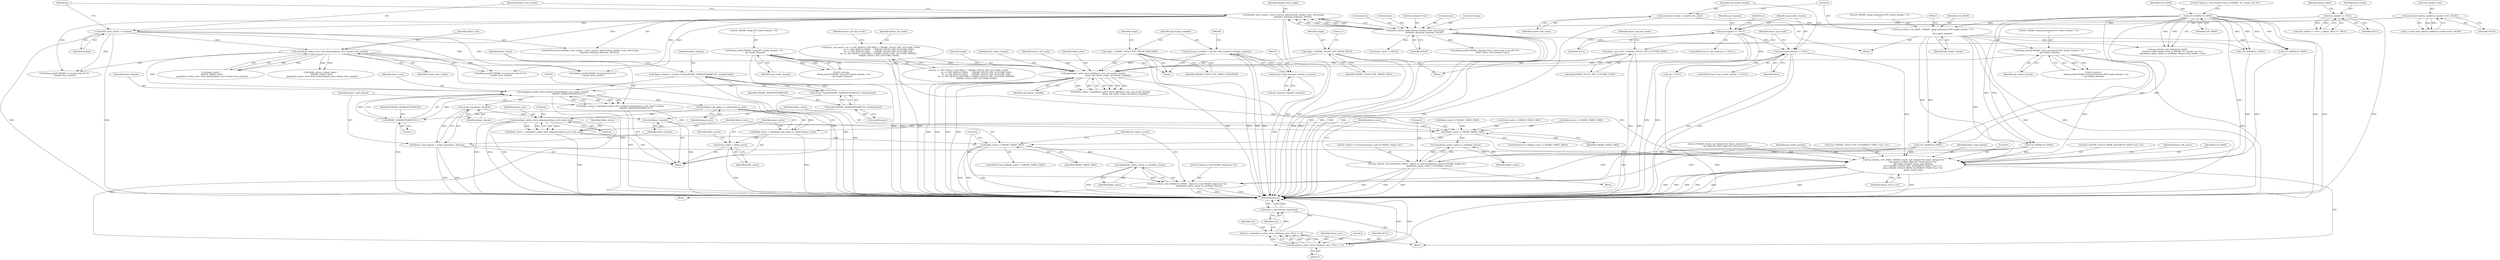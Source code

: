 digraph "0_exim_5b7a7c051c9ab9ee7c924a611f90ef2be03e0ad0@API" {
"1000550" [label="(Call,opendmarc_policy_fetch_utilized_domain(dmarc_pctx, dmarc_domain,\n        \t                                          DMARC_MAXHOSTNAMELEN-1))"];
"1000214" [label="(Call,opendmarc_policy_store_from_domain(dmarc_pctx, header_from_sender))"];
"1000184" [label="(Call,header_from_sender = parse_extract_address(from_header->text, &errormsg,\n                              &dummy, &dummy, &domain, FALSE))"];
"1000186" [label="(Call,parse_extract_address(from_header->text, &errormsg,\n                              &dummy, &dummy, &domain, FALSE))"];
"1000170" [label="(Call,parse_find_address_end(from_header->text, FALSE))"];
"1000199" [label="(Call,header_from_sender += domain)"];
"1000362" [label="(Call,opendmarc_policy_store_spf(dmarc_pctx, spf_sender_domain,\n                                                dmarc_spf_result, origin, spf_human_readable))"];
"1000349" [label="(Call,debug_printf(\"DMARC using SPF sender domain = %s\n\", spf_sender_domain))"];
"1000256" [label="(Call,debug_printf(\"DMARC using synthesized SPF sender domain = %s\n\", spf_sender_domain))"];
"1000249" [label="(Call,log_write(0, LOG_MAIN, \"DMARC using synthesized SPF sender domain = %s\n\",\n                               spf_sender_domain))"];
"1000224" [label="(Call,LOG_MAIN|LOG_PANIC)"];
"1000246" [label="(Call,spf_sender_domain = sender_helo_name)"];
"1000242" [label="(Call,spf_sender_domain == NULL)"];
"1000237" [label="(Call,spf_response == NULL)"];
"1000149" [label="(Call,from_header == NULL)"];
"1000259" [label="(Call,dmarc_spf_result = DMARC_POLICY_SPF_OUTCOME_NONE)"];
"1000276" [label="(Call,dmarc_spf_result = (sr == SPF_RESULT_NEUTRAL)  ? DMARC_POLICY_SPF_OUTCOME_NONE :\n                         (sr == SPF_RESULT_PASS)     ? DMARC_POLICY_SPF_OUTCOME_PASS :\n                         (sr == SPF_RESULT_FAIL)     ? DMARC_POLICY_SPF_OUTCOME_FAIL :\n                         (sr == SPF_RESULT_SOFTFAIL) ? DMARC_POLICY_SPF_OUTCOME_TMPFAIL :\n                         DMARC_POLICY_SPF_OUTCOME_NONE)"];
"1000337" [label="(Call,origin = DMARC_POLICY_SPF_ORIGIN_MAILFROM)"];
"1000265" [label="(Call,origin = DMARC_POLICY_SPF_ORIGIN_HELO)"];
"1000340" [label="(Call,spf_human_readable = (uschar *)spf_response->header_comment)"];
"1000342" [label="(Call,(uschar *)spf_response->header_comment)"];
"1000540" [label="(Call,*dmarc_domain = (uschar *)calloc(DMARC_MAXHOSTNAMELEN, sizeof(uschar)))"];
"1000542" [label="(Call,(uschar *)calloc(DMARC_MAXHOSTNAMELEN, sizeof(uschar)))"];
"1000544" [label="(Call,calloc(DMARC_MAXHOSTNAMELEN, sizeof(uschar)))"];
"1000553" [label="(Call,DMARC_MAXHOSTNAMELEN-1)"];
"1000548" [label="(Call,libdm_status = opendmarc_policy_fetch_utilized_domain(dmarc_pctx, dmarc_domain,\n        \t                                          DMARC_MAXHOSTNAMELEN-1))"];
"1000563" [label="(Call,libdm_status != DMARC_PARSE_OKAY)"];
"1000573" [label="(Call,opendmarc_policy_status_to_str(libdm_status))"];
"1000567" [label="(Call,log_write(0, LOG_MAIN|LOG_PANIC, \"failure to read domainname used for DMARC lookup: %s\",\n                                       opendmarc_policy_status_to_str(libdm_status)))"];
"1000650" [label="(Call,libdm_status != DMARC_PARSE_OKAY)"];
"1000660" [label="(Call,opendmarc_policy_status_to_str(libdm_status))"];
"1000654" [label="(Call,log_write(0, LOG_MAIN|LOG_PANIC, \"failure to read DMARC alignment: %s\",\n                                       opendmarc_policy_status_to_str(libdm_status)))"];
"1000558" [label="(Call,string_copy(dmarc_domain))"];
"1000556" [label="(Call,dmarc_used_domain = string_copy(dmarc_domain))"];
"1000667" [label="(Call,log_write(0, LOG_MAIN, \"DMARC results: spf_domain=%s dmarc_domain=%s \"\n                             \"spf_align=%s dkim_align=%s enforcement='%s'\",\n                             spf_sender_domain, dmarc_used_domain,\n                             (sa==DMARC_POLICY_SPF_ALIGNMENT_PASS) ?\"yes\":\"no\",\n                             (da==DMARC_POLICY_DKIM_ALIGNMENT_PASS)?\"yes\":\"no\",\n                             dmarc_status_text))"];
"1000560" [label="(Call,free(dmarc_domain))"];
"1000577" [label="(Call,opendmarc_get_policy_to_enforce(dmarc_pctx))"];
"1000575" [label="(Call,libdm_status = opendmarc_get_policy_to_enforce(dmarc_pctx))"];
"1000579" [label="(Call,dmarc_policy = libdm_status)"];
"1000643" [label="(Call,opendmarc_policy_fetch_alignment(dmarc_pctx, &da, &sa))"];
"1000641" [label="(Call,libdm_status = opendmarc_policy_fetch_alignment(dmarc_pctx, &da, &sa))"];
"1000691" [label="(Call,opendmarc_policy_fetch_ruf(dmarc_pctx, NULL, 0, 1))"];
"1000689" [label="(Call,ruf = opendmarc_policy_fetch_ruf(dmarc_pctx, NULL, 0, 1))"];
"1000696" [label="(Call,dmarc_send_forensic_report(ruf))"];
"1000670" [label="(Literal,\"DMARC results: spf_domain=%s dmarc_domain=%s \"\n                             \"spf_align=%s dkim_align=%s enforcement='%s'\")"];
"1000651" [label="(Identifier,libdm_status)"];
"1000695" [label="(Literal,1)"];
"1000365" [label="(Identifier,dmarc_spf_result)"];
"1000690" [label="(Identifier,ruf)"];
"1000222" [label="(Call,log_write(0, LOG_MAIN|LOG_PANIC,\n                \"failure to store header From: in DMARC: %s, header was '%s'\",\n                opendmarc_policy_status_to_str(libdm_status), from_header->text))"];
"1000546" [label="(Call,sizeof(uschar))"];
"1000642" [label="(Identifier,libdm_status)"];
"1000216" [label="(Identifier,header_from_sender)"];
"1000200" [label="(Identifier,header_from_sender)"];
"1000341" [label="(Identifier,spf_human_readable)"];
"1000557" [label="(Identifier,dmarc_used_domain)"];
"1000174" [label="(Identifier,FALSE)"];
"1000242" [label="(Call,spf_sender_domain == NULL)"];
"1000512" [label="(Call,debug_printf(\"DMARC record found for %s\n\", header_from_sender))"];
"1000187" [label="(Call,from_header->text)"];
"1000149" [label="(Call,from_header == NULL)"];
"1000541" [label="(Identifier,dmarc_domain)"];
"1000258" [label="(Identifier,spf_sender_domain)"];
"1000643" [label="(Call,opendmarc_policy_fetch_alignment(dmarc_pctx, &da, &sa))"];
"1000226" [label="(Identifier,LOG_PANIC)"];
"1000225" [label="(Identifier,LOG_MAIN)"];
"1000659" [label="(Literal,\"failure to read DMARC alignment: %s\")"];
"1000214" [label="(Call,opendmarc_policy_store_from_domain(dmarc_pctx, header_from_sender))"];
"1000356" [label="(Call,dmarc_abort == FALSE)"];
"1000238" [label="(Identifier,spf_response)"];
"1000647" [label="(Call,&sa)"];
"1000579" [label="(Call,dmarc_policy = libdm_status)"];
"1000267" [label="(Identifier,DMARC_POLICY_SPF_ORIGIN_HELO)"];
"1000575" [label="(Call,libdm_status = opendmarc_get_policy_to_enforce(dmarc_pctx))"];
"1000692" [label="(Identifier,dmarc_pctx)"];
"1000650" [label="(Call,libdm_status != DMARC_PARSE_OKAY)"];
"1000367" [label="(Identifier,spf_human_readable)"];
"1000186" [label="(Call,parse_extract_address(from_header->text, &errormsg,\n                              &dummy, &dummy, &domain, FALSE))"];
"1000266" [label="(Identifier,origin)"];
"1000119" [label="(Block,)"];
"1000581" [label="(Identifier,libdm_status)"];
"1000694" [label="(Literal,0)"];
"1000215" [label="(Identifier,dmarc_pctx)"];
"1000671" [label="(Identifier,spf_sender_domain)"];
"1000300" [label="(Identifier,dmarc_spf_ares_result)"];
"1000363" [label="(Identifier,dmarc_pctx)"];
"1000654" [label="(Call,log_write(0, LOG_MAIN|LOG_PANIC, \"failure to read DMARC alignment: %s\",\n                                       opendmarc_policy_status_to_str(libdm_status)))"];
"1000577" [label="(Call,opendmarc_get_policy_to_enforce(dmarc_pctx))"];
"1000661" [label="(Identifier,libdm_status)"];
"1000565" [label="(Identifier,DMARC_PARSE_OKAY)"];
"1000194" [label="(Call,&dummy)"];
"1000349" [label="(Call,debug_printf(\"DMARC using SPF sender domain = %s\n\", spf_sender_domain))"];
"1000673" [label="(Call,(sa==DMARC_POLICY_SPF_ALIGNMENT_PASS) ?\"yes\":\"no\")"];
"1000644" [label="(Identifier,dmarc_pctx)"];
"1000519" [label="(Call,debug_printf(\"DMARC record parse error for %s\n\", header_from_sender))"];
"1000563" [label="(Call,libdm_status != DMARC_PARSE_OKAY)"];
"1000697" [label="(Identifier,ruf)"];
"1000270" [label="(Block,)"];
"1000236" [label="(ControlStructure,if ( spf_response == NULL ))"];
"1000564" [label="(Identifier,libdm_status)"];
"1000253" [label="(Identifier,spf_sender_domain)"];
"1000664" [label="(Identifier,has_dmarc_record)"];
"1000251" [label="(Identifier,LOG_MAIN)"];
"1000272" [label="(Identifier,sr)"];
"1000698" [label="(MethodReturn,int)"];
"1000360" [label="(Call,libdm_status = opendmarc_policy_store_spf(dmarc_pctx, spf_sender_domain,\n                                                dmarc_spf_result, origin, spf_human_readable))"];
"1000689" [label="(Call,ruf = opendmarc_policy_fetch_ruf(dmarc_pctx, NULL, 0, 1))"];
"1000268" [label="(Literal,\"\")"];
"1000554" [label="(Identifier,DMARC_MAXHOSTNAMELEN)"];
"1000653" [label="(Block,)"];
"1000190" [label="(Call,&errormsg)"];
"1000148" [label="(Call,from_header == NULL || dmarc_abort == TRUE)"];
"1000256" [label="(Call,debug_printf(\"DMARC using synthesized SPF sender domain = %s\n\", spf_sender_domain))"];
"1000672" [label="(Identifier,dmarc_used_domain)"];
"1000544" [label="(Call,calloc(DMARC_MAXHOSTNAMELEN, sizeof(uschar)))"];
"1000201" [label="(Identifier,domain)"];
"1000385" [label="(Call,sig != NULL)"];
"1000552" [label="(Identifier,dmarc_domain)"];
"1000184" [label="(Call,header_from_sender = parse_extract_address(from_header->text, &errormsg,\n                              &dummy, &dummy, &domain, FALSE))"];
"1000257" [label="(Literal,\"DMARC using synthesized SPF sender domain = %s\n\")"];
"1000693" [label="(Identifier,NULL)"];
"1000250" [label="(Literal,0)"];
"1000429" [label="(Call,libdm_status != DMARC_PARSE_OKAY)"];
"1000641" [label="(Call,libdm_status = opendmarc_policy_fetch_alignment(dmarc_pctx, &da, &sa))"];
"1000249" [label="(Call,log_write(0, LOG_MAIN, \"DMARC using synthesized SPF sender domain = %s\n\",\n                               spf_sender_domain))"];
"1000691" [label="(Call,opendmarc_policy_fetch_ruf(dmarc_pctx, NULL, 0, 1))"];
"1000239" [label="(Identifier,NULL)"];
"1000218" [label="(Call,libdm_status != DMARC_PARSE_OKAY)"];
"1000652" [label="(Identifier,DMARC_PARSE_OKAY)"];
"1000192" [label="(Call,&dummy)"];
"1000276" [label="(Call,dmarc_spf_result = (sr == SPF_RESULT_NEUTRAL)  ? DMARC_POLICY_SPF_OUTCOME_NONE :\n                         (sr == SPF_RESULT_PASS)     ? DMARC_POLICY_SPF_OUTCOME_PASS :\n                         (sr == SPF_RESULT_FAIL)     ? DMARC_POLICY_SPF_OUTCOME_FAIL :\n                         (sr == SPF_RESULT_SOFTFAIL) ? DMARC_POLICY_SPF_OUTCOME_TMPFAIL :\n                         DMARC_POLICY_SPF_OUTCOME_NONE)"];
"1000572" [label="(Literal,\"failure to read domainname used for DMARC lookup: %s\")"];
"1000151" [label="(Identifier,NULL)"];
"1000685" [label="(Identifier,dmarc_status_text)"];
"1000667" [label="(Call,log_write(0, LOG_MAIN, \"DMARC results: spf_domain=%s dmarc_domain=%s \"\n                             \"spf_align=%s dkim_align=%s enforcement='%s'\",\n                             spf_sender_domain, dmarc_used_domain,\n                             (sa==DMARC_POLICY_SPF_ALIGNMENT_PASS) ?\"yes\":\"no\",\n                             (da==DMARC_POLICY_DKIM_ALIGNMENT_PASS)?\"yes\":\"no\",\n                             dmarc_status_text))"];
"1000260" [label="(Identifier,dmarc_spf_result)"];
"1000244" [label="(Identifier,NULL)"];
"1000277" [label="(Identifier,dmarc_spf_result)"];
"1000241" [label="(ControlStructure,if (spf_sender_domain == NULL))"];
"1000366" [label="(Identifier,origin)"];
"1000153" [label="(Identifier,dmarc_abort)"];
"1000569" [label="(Call,LOG_MAIN|LOG_PANIC)"];
"1000337" [label="(Call,origin = DMARC_POLICY_SPF_ORIGIN_MAILFROM)"];
"1000549" [label="(Identifier,libdm_status)"];
"1000567" [label="(Call,log_write(0, LOG_MAIN|LOG_PANIC, \"failure to read domainname used for DMARC lookup: %s\",\n                                       opendmarc_policy_status_to_str(libdm_status)))"];
"1000362" [label="(Call,opendmarc_policy_store_spf(dmarc_pctx, spf_sender_domain,\n                                                dmarc_spf_result, origin, spf_human_readable))"];
"1000246" [label="(Call,spf_sender_domain = sender_helo_name)"];
"1000560" [label="(Call,free(dmarc_domain))"];
"1000265" [label="(Call,origin = DMARC_POLICY_SPF_ORIGIN_HELO)"];
"1000550" [label="(Call,opendmarc_policy_fetch_utilized_domain(dmarc_pctx, dmarc_domain,\n        \t                                          DMARC_MAXHOSTNAMELEN-1))"];
"1000347" [label="(Call,(D_receive)\n        debug_printf(\"DMARC using SPF sender domain = %s\n\", spf_sender_domain))"];
"1000369" [label="(Call,libdm_status != DMARC_PARSE_OKAY)"];
"1000645" [label="(Call,&da)"];
"1000540" [label="(Call,*dmarc_domain = (uschar *)calloc(DMARC_MAXHOSTNAMELEN, sizeof(uschar)))"];
"1000338" [label="(Identifier,origin)"];
"1000666" [label="(Block,)"];
"1000655" [label="(Literal,0)"];
"1000150" [label="(Identifier,from_header)"];
"1000350" [label="(Literal,\"DMARC using SPF sender domain = %s\n\")"];
"1000245" [label="(Block,)"];
"1000502" [label="(Call,debug_printf(\"DMARC no record found for %s\n\", header_from_sender))"];
"1000224" [label="(Call,LOG_MAIN|LOG_PANIC)"];
"1000576" [label="(Identifier,libdm_status)"];
"1000574" [label="(Identifier,libdm_status)"];
"1000374" [label="(Call,LOG_MAIN|LOG_PANIC)"];
"1000351" [label="(Identifier,spf_sender_domain)"];
"1000204" [label="(Identifier,p)"];
"1000561" [label="(Identifier,dmarc_domain)"];
"1000183" [label="(ControlStructure,if ((header_from_sender = parse_extract_address(from_header->text, &errormsg,\n                              &dummy, &dummy, &domain, FALSE))))"];
"1000198" [label="(Identifier,FALSE)"];
"1000247" [label="(Identifier,spf_sender_domain)"];
"1000553" [label="(Call,DMARC_MAXHOSTNAMELEN-1)"];
"1000340" [label="(Call,spf_human_readable = (uschar *)spf_response->header_comment)"];
"1000578" [label="(Identifier,dmarc_pctx)"];
"1000580" [label="(Identifier,dmarc_policy)"];
"1000185" [label="(Identifier,header_from_sender)"];
"1000668" [label="(Literal,0)"];
"1000248" [label="(Identifier,sender_helo_name)"];
"1000263" [label="(Identifier,dmarc_spf_ares_result)"];
"1000344" [label="(Call,spf_response->header_comment)"];
"1000240" [label="(Block,)"];
"1000170" [label="(Call,parse_find_address_end(from_header->text, FALSE))"];
"1000168" [label="(Call,p = parse_find_address_end(from_header->text, FALSE))"];
"1000551" [label="(Identifier,dmarc_pctx)"];
"1000555" [label="(Literal,1)"];
"1000679" [label="(Call,(da==DMARC_POLICY_DKIM_ALIGNMENT_PASS)?\"yes\":\"no\")"];
"1000548" [label="(Call,libdm_status = opendmarc_policy_fetch_utilized_domain(dmarc_pctx, dmarc_domain,\n        \t                                          DMARC_MAXHOSTNAMELEN-1))"];
"1000254" [label="(Call,(D_receive)\n          debug_printf(\"DMARC using synthesized SPF sender domain = %s\n\", spf_sender_domain))"];
"1000545" [label="(Identifier,DMARC_MAXHOSTNAMELEN)"];
"1000339" [label="(Identifier,DMARC_POLICY_SPF_ORIGIN_MAILFROM)"];
"1000196" [label="(Call,&domain)"];
"1000656" [label="(Call,LOG_MAIN|LOG_PANIC)"];
"1000342" [label="(Call,(uschar *)spf_response->header_comment)"];
"1000687" [label="(Identifier,history_file_status)"];
"1000199" [label="(Call,header_from_sender += domain)"];
"1000542" [label="(Call,(uschar *)calloc(DMARC_MAXHOSTNAMELEN, sizeof(uschar)))"];
"1000649" [label="(ControlStructure,if (libdm_status != DMARC_PARSE_OKAY))"];
"1000364" [label="(Identifier,spf_sender_domain)"];
"1000556" [label="(Call,dmarc_used_domain = string_copy(dmarc_domain))"];
"1000278" [label="(Call,(sr == SPF_RESULT_NEUTRAL)  ? DMARC_POLICY_SPF_OUTCOME_NONE :\n                         (sr == SPF_RESULT_PASS)     ? DMARC_POLICY_SPF_OUTCOME_PASS :\n                         (sr == SPF_RESULT_FAIL)     ? DMARC_POLICY_SPF_OUTCOME_FAIL :\n                         (sr == SPF_RESULT_SOFTFAIL) ? DMARC_POLICY_SPF_OUTCOME_TMPFAIL :\n                         DMARC_POLICY_SPF_OUTCOME_NONE)"];
"1000261" [label="(Identifier,DMARC_POLICY_SPF_OUTCOME_NONE)"];
"1000558" [label="(Call,string_copy(dmarc_domain))"];
"1000583" [label="(Identifier,libdm_status)"];
"1000252" [label="(Literal,\"DMARC using synthesized SPF sender domain = %s\n\")"];
"1000434" [label="(Call,LOG_MAIN|LOG_PANIC)"];
"1000237" [label="(Call,spf_response == NULL)"];
"1000227" [label="(Literal,\"failure to store header From: in DMARC: %s, header was '%s'\")"];
"1000211" [label="(Call,dmarc_abort ?\n    DMARC_PARSE_OKAY :\n    opendmarc_policy_store_from_domain(dmarc_pctx, header_from_sender))"];
"1000171" [label="(Call,from_header->text)"];
"1000259" [label="(Call,dmarc_spf_result = DMARC_POLICY_SPF_OUTCOME_NONE)"];
"1000562" [label="(ControlStructure,if (libdm_status != DMARC_PARSE_OKAY))"];
"1000529" [label="(Call,debug_printf(\"DMARC skipping (%d), unsure what to do with %s\",\n                        libdm_status, from_header->text))"];
"1000568" [label="(Literal,0)"];
"1000573" [label="(Call,opendmarc_policy_status_to_str(libdm_status))"];
"1000209" [label="(Call,libdm_status = dmarc_abort ?\n    DMARC_PARSE_OKAY :\n    opendmarc_policy_store_from_domain(dmarc_pctx, header_from_sender))"];
"1000669" [label="(Identifier,LOG_MAIN)"];
"1000566" [label="(Block,)"];
"1000696" [label="(Call,dmarc_send_forensic_report(ruf))"];
"1000559" [label="(Identifier,dmarc_domain)"];
"1000243" [label="(Identifier,spf_sender_domain)"];
"1000660" [label="(Call,opendmarc_policy_status_to_str(libdm_status))"];
"1000550" -> "1000548"  [label="AST: "];
"1000550" -> "1000553"  [label="CFG: "];
"1000551" -> "1000550"  [label="AST: "];
"1000552" -> "1000550"  [label="AST: "];
"1000553" -> "1000550"  [label="AST: "];
"1000548" -> "1000550"  [label="CFG: "];
"1000550" -> "1000698"  [label="DDG: "];
"1000550" -> "1000548"  [label="DDG: "];
"1000550" -> "1000548"  [label="DDG: "];
"1000550" -> "1000548"  [label="DDG: "];
"1000214" -> "1000550"  [label="DDG: "];
"1000362" -> "1000550"  [label="DDG: "];
"1000540" -> "1000550"  [label="DDG: "];
"1000553" -> "1000550"  [label="DDG: "];
"1000553" -> "1000550"  [label="DDG: "];
"1000550" -> "1000558"  [label="DDG: "];
"1000550" -> "1000577"  [label="DDG: "];
"1000214" -> "1000211"  [label="AST: "];
"1000214" -> "1000216"  [label="CFG: "];
"1000215" -> "1000214"  [label="AST: "];
"1000216" -> "1000214"  [label="AST: "];
"1000211" -> "1000214"  [label="CFG: "];
"1000214" -> "1000698"  [label="DDG: "];
"1000214" -> "1000209"  [label="DDG: "];
"1000214" -> "1000209"  [label="DDG: "];
"1000214" -> "1000211"  [label="DDG: "];
"1000214" -> "1000211"  [label="DDG: "];
"1000184" -> "1000214"  [label="DDG: "];
"1000199" -> "1000214"  [label="DDG: "];
"1000214" -> "1000362"  [label="DDG: "];
"1000214" -> "1000502"  [label="DDG: "];
"1000214" -> "1000512"  [label="DDG: "];
"1000214" -> "1000519"  [label="DDG: "];
"1000184" -> "1000183"  [label="AST: "];
"1000184" -> "1000186"  [label="CFG: "];
"1000185" -> "1000184"  [label="AST: "];
"1000186" -> "1000184"  [label="AST: "];
"1000200" -> "1000184"  [label="CFG: "];
"1000204" -> "1000184"  [label="CFG: "];
"1000184" -> "1000698"  [label="DDG: "];
"1000184" -> "1000698"  [label="DDG: "];
"1000186" -> "1000184"  [label="DDG: "];
"1000186" -> "1000184"  [label="DDG: "];
"1000186" -> "1000184"  [label="DDG: "];
"1000186" -> "1000184"  [label="DDG: "];
"1000186" -> "1000184"  [label="DDG: "];
"1000184" -> "1000199"  [label="DDG: "];
"1000184" -> "1000502"  [label="DDG: "];
"1000184" -> "1000512"  [label="DDG: "];
"1000184" -> "1000519"  [label="DDG: "];
"1000186" -> "1000198"  [label="CFG: "];
"1000187" -> "1000186"  [label="AST: "];
"1000190" -> "1000186"  [label="AST: "];
"1000192" -> "1000186"  [label="AST: "];
"1000194" -> "1000186"  [label="AST: "];
"1000196" -> "1000186"  [label="AST: "];
"1000198" -> "1000186"  [label="AST: "];
"1000186" -> "1000698"  [label="DDG: "];
"1000186" -> "1000698"  [label="DDG: "];
"1000186" -> "1000698"  [label="DDG: "];
"1000186" -> "1000698"  [label="DDG: "];
"1000170" -> "1000186"  [label="DDG: "];
"1000170" -> "1000186"  [label="DDG: "];
"1000186" -> "1000222"  [label="DDG: "];
"1000186" -> "1000356"  [label="DDG: "];
"1000186" -> "1000529"  [label="DDG: "];
"1000170" -> "1000168"  [label="AST: "];
"1000170" -> "1000174"  [label="CFG: "];
"1000171" -> "1000170"  [label="AST: "];
"1000174" -> "1000170"  [label="AST: "];
"1000168" -> "1000170"  [label="CFG: "];
"1000170" -> "1000168"  [label="DDG: "];
"1000170" -> "1000168"  [label="DDG: "];
"1000199" -> "1000183"  [label="AST: "];
"1000199" -> "1000201"  [label="CFG: "];
"1000200" -> "1000199"  [label="AST: "];
"1000201" -> "1000199"  [label="AST: "];
"1000204" -> "1000199"  [label="CFG: "];
"1000199" -> "1000698"  [label="DDG: "];
"1000199" -> "1000698"  [label="DDG: "];
"1000199" -> "1000502"  [label="DDG: "];
"1000199" -> "1000512"  [label="DDG: "];
"1000199" -> "1000519"  [label="DDG: "];
"1000362" -> "1000360"  [label="AST: "];
"1000362" -> "1000367"  [label="CFG: "];
"1000363" -> "1000362"  [label="AST: "];
"1000364" -> "1000362"  [label="AST: "];
"1000365" -> "1000362"  [label="AST: "];
"1000366" -> "1000362"  [label="AST: "];
"1000367" -> "1000362"  [label="AST: "];
"1000360" -> "1000362"  [label="CFG: "];
"1000362" -> "1000698"  [label="DDG: "];
"1000362" -> "1000698"  [label="DDG: "];
"1000362" -> "1000698"  [label="DDG: "];
"1000362" -> "1000698"  [label="DDG: "];
"1000362" -> "1000360"  [label="DDG: "];
"1000362" -> "1000360"  [label="DDG: "];
"1000362" -> "1000360"  [label="DDG: "];
"1000362" -> "1000360"  [label="DDG: "];
"1000362" -> "1000360"  [label="DDG: "];
"1000349" -> "1000362"  [label="DDG: "];
"1000256" -> "1000362"  [label="DDG: "];
"1000242" -> "1000362"  [label="DDG: "];
"1000259" -> "1000362"  [label="DDG: "];
"1000276" -> "1000362"  [label="DDG: "];
"1000337" -> "1000362"  [label="DDG: "];
"1000265" -> "1000362"  [label="DDG: "];
"1000340" -> "1000362"  [label="DDG: "];
"1000362" -> "1000667"  [label="DDG: "];
"1000349" -> "1000347"  [label="AST: "];
"1000349" -> "1000351"  [label="CFG: "];
"1000350" -> "1000349"  [label="AST: "];
"1000351" -> "1000349"  [label="AST: "];
"1000347" -> "1000349"  [label="CFG: "];
"1000349" -> "1000698"  [label="DDG: "];
"1000349" -> "1000347"  [label="DDG: "];
"1000349" -> "1000347"  [label="DDG: "];
"1000349" -> "1000667"  [label="DDG: "];
"1000256" -> "1000254"  [label="AST: "];
"1000256" -> "1000258"  [label="CFG: "];
"1000257" -> "1000256"  [label="AST: "];
"1000258" -> "1000256"  [label="AST: "];
"1000254" -> "1000256"  [label="CFG: "];
"1000256" -> "1000698"  [label="DDG: "];
"1000256" -> "1000254"  [label="DDG: "];
"1000256" -> "1000254"  [label="DDG: "];
"1000249" -> "1000256"  [label="DDG: "];
"1000256" -> "1000667"  [label="DDG: "];
"1000249" -> "1000245"  [label="AST: "];
"1000249" -> "1000253"  [label="CFG: "];
"1000250" -> "1000249"  [label="AST: "];
"1000251" -> "1000249"  [label="AST: "];
"1000252" -> "1000249"  [label="AST: "];
"1000253" -> "1000249"  [label="AST: "];
"1000255" -> "1000249"  [label="CFG: "];
"1000249" -> "1000698"  [label="DDG: "];
"1000249" -> "1000698"  [label="DDG: "];
"1000224" -> "1000249"  [label="DDG: "];
"1000246" -> "1000249"  [label="DDG: "];
"1000249" -> "1000374"  [label="DDG: "];
"1000249" -> "1000434"  [label="DDG: "];
"1000249" -> "1000569"  [label="DDG: "];
"1000249" -> "1000656"  [label="DDG: "];
"1000249" -> "1000667"  [label="DDG: "];
"1000224" -> "1000222"  [label="AST: "];
"1000224" -> "1000226"  [label="CFG: "];
"1000225" -> "1000224"  [label="AST: "];
"1000226" -> "1000224"  [label="AST: "];
"1000227" -> "1000224"  [label="CFG: "];
"1000224" -> "1000698"  [label="DDG: "];
"1000224" -> "1000698"  [label="DDG: "];
"1000224" -> "1000222"  [label="DDG: "];
"1000224" -> "1000222"  [label="DDG: "];
"1000224" -> "1000374"  [label="DDG: "];
"1000224" -> "1000374"  [label="DDG: "];
"1000224" -> "1000434"  [label="DDG: "];
"1000224" -> "1000434"  [label="DDG: "];
"1000224" -> "1000569"  [label="DDG: "];
"1000224" -> "1000569"  [label="DDG: "];
"1000224" -> "1000656"  [label="DDG: "];
"1000224" -> "1000656"  [label="DDG: "];
"1000224" -> "1000667"  [label="DDG: "];
"1000246" -> "1000245"  [label="AST: "];
"1000246" -> "1000248"  [label="CFG: "];
"1000247" -> "1000246"  [label="AST: "];
"1000248" -> "1000246"  [label="AST: "];
"1000250" -> "1000246"  [label="CFG: "];
"1000246" -> "1000698"  [label="DDG: "];
"1000242" -> "1000241"  [label="AST: "];
"1000242" -> "1000244"  [label="CFG: "];
"1000243" -> "1000242"  [label="AST: "];
"1000244" -> "1000242"  [label="AST: "];
"1000247" -> "1000242"  [label="CFG: "];
"1000260" -> "1000242"  [label="CFG: "];
"1000242" -> "1000698"  [label="DDG: "];
"1000242" -> "1000698"  [label="DDG: "];
"1000237" -> "1000242"  [label="DDG: "];
"1000242" -> "1000385"  [label="DDG: "];
"1000242" -> "1000667"  [label="DDG: "];
"1000237" -> "1000236"  [label="AST: "];
"1000237" -> "1000239"  [label="CFG: "];
"1000238" -> "1000237"  [label="AST: "];
"1000239" -> "1000237"  [label="AST: "];
"1000243" -> "1000237"  [label="CFG: "];
"1000272" -> "1000237"  [label="CFG: "];
"1000237" -> "1000698"  [label="DDG: "];
"1000237" -> "1000698"  [label="DDG: "];
"1000149" -> "1000237"  [label="DDG: "];
"1000237" -> "1000385"  [label="DDG: "];
"1000149" -> "1000148"  [label="AST: "];
"1000149" -> "1000151"  [label="CFG: "];
"1000150" -> "1000149"  [label="AST: "];
"1000151" -> "1000149"  [label="AST: "];
"1000153" -> "1000149"  [label="CFG: "];
"1000148" -> "1000149"  [label="CFG: "];
"1000149" -> "1000698"  [label="DDG: "];
"1000149" -> "1000148"  [label="DDG: "];
"1000149" -> "1000148"  [label="DDG: "];
"1000259" -> "1000240"  [label="AST: "];
"1000259" -> "1000261"  [label="CFG: "];
"1000260" -> "1000259"  [label="AST: "];
"1000261" -> "1000259"  [label="AST: "];
"1000263" -> "1000259"  [label="CFG: "];
"1000259" -> "1000698"  [label="DDG: "];
"1000259" -> "1000698"  [label="DDG: "];
"1000276" -> "1000270"  [label="AST: "];
"1000276" -> "1000278"  [label="CFG: "];
"1000277" -> "1000276"  [label="AST: "];
"1000278" -> "1000276"  [label="AST: "];
"1000300" -> "1000276"  [label="CFG: "];
"1000276" -> "1000698"  [label="DDG: "];
"1000276" -> "1000698"  [label="DDG: "];
"1000337" -> "1000270"  [label="AST: "];
"1000337" -> "1000339"  [label="CFG: "];
"1000338" -> "1000337"  [label="AST: "];
"1000339" -> "1000337"  [label="AST: "];
"1000341" -> "1000337"  [label="CFG: "];
"1000337" -> "1000698"  [label="DDG: "];
"1000337" -> "1000698"  [label="DDG: "];
"1000265" -> "1000240"  [label="AST: "];
"1000265" -> "1000267"  [label="CFG: "];
"1000266" -> "1000265"  [label="AST: "];
"1000267" -> "1000265"  [label="AST: "];
"1000268" -> "1000265"  [label="CFG: "];
"1000265" -> "1000698"  [label="DDG: "];
"1000265" -> "1000698"  [label="DDG: "];
"1000340" -> "1000270"  [label="AST: "];
"1000340" -> "1000342"  [label="CFG: "];
"1000341" -> "1000340"  [label="AST: "];
"1000342" -> "1000340"  [label="AST: "];
"1000348" -> "1000340"  [label="CFG: "];
"1000340" -> "1000698"  [label="DDG: "];
"1000340" -> "1000698"  [label="DDG: "];
"1000342" -> "1000340"  [label="DDG: "];
"1000342" -> "1000344"  [label="CFG: "];
"1000343" -> "1000342"  [label="AST: "];
"1000344" -> "1000342"  [label="AST: "];
"1000342" -> "1000698"  [label="DDG: "];
"1000540" -> "1000119"  [label="AST: "];
"1000540" -> "1000542"  [label="CFG: "];
"1000541" -> "1000540"  [label="AST: "];
"1000542" -> "1000540"  [label="AST: "];
"1000549" -> "1000540"  [label="CFG: "];
"1000540" -> "1000698"  [label="DDG: "];
"1000542" -> "1000540"  [label="DDG: "];
"1000542" -> "1000544"  [label="CFG: "];
"1000543" -> "1000542"  [label="AST: "];
"1000544" -> "1000542"  [label="AST: "];
"1000542" -> "1000698"  [label="DDG: "];
"1000544" -> "1000542"  [label="DDG: "];
"1000544" -> "1000546"  [label="CFG: "];
"1000545" -> "1000544"  [label="AST: "];
"1000546" -> "1000544"  [label="AST: "];
"1000544" -> "1000553"  [label="DDG: "];
"1000553" -> "1000555"  [label="CFG: "];
"1000554" -> "1000553"  [label="AST: "];
"1000555" -> "1000553"  [label="AST: "];
"1000553" -> "1000698"  [label="DDG: "];
"1000548" -> "1000119"  [label="AST: "];
"1000549" -> "1000548"  [label="AST: "];
"1000557" -> "1000548"  [label="CFG: "];
"1000548" -> "1000698"  [label="DDG: "];
"1000548" -> "1000563"  [label="DDG: "];
"1000563" -> "1000562"  [label="AST: "];
"1000563" -> "1000565"  [label="CFG: "];
"1000564" -> "1000563"  [label="AST: "];
"1000565" -> "1000563"  [label="AST: "];
"1000568" -> "1000563"  [label="CFG: "];
"1000576" -> "1000563"  [label="CFG: "];
"1000429" -> "1000563"  [label="DDG: "];
"1000218" -> "1000563"  [label="DDG: "];
"1000369" -> "1000563"  [label="DDG: "];
"1000563" -> "1000573"  [label="DDG: "];
"1000563" -> "1000650"  [label="DDG: "];
"1000573" -> "1000567"  [label="AST: "];
"1000573" -> "1000574"  [label="CFG: "];
"1000574" -> "1000573"  [label="AST: "];
"1000567" -> "1000573"  [label="CFG: "];
"1000573" -> "1000567"  [label="DDG: "];
"1000567" -> "1000566"  [label="AST: "];
"1000568" -> "1000567"  [label="AST: "];
"1000569" -> "1000567"  [label="AST: "];
"1000572" -> "1000567"  [label="AST: "];
"1000576" -> "1000567"  [label="CFG: "];
"1000567" -> "1000698"  [label="DDG: "];
"1000567" -> "1000698"  [label="DDG: "];
"1000567" -> "1000698"  [label="DDG: "];
"1000569" -> "1000567"  [label="DDG: "];
"1000569" -> "1000567"  [label="DDG: "];
"1000650" -> "1000649"  [label="AST: "];
"1000650" -> "1000652"  [label="CFG: "];
"1000651" -> "1000650"  [label="AST: "];
"1000652" -> "1000650"  [label="AST: "];
"1000655" -> "1000650"  [label="CFG: "];
"1000664" -> "1000650"  [label="CFG: "];
"1000650" -> "1000698"  [label="DDG: "];
"1000650" -> "1000698"  [label="DDG: "];
"1000650" -> "1000698"  [label="DDG: "];
"1000641" -> "1000650"  [label="DDG: "];
"1000650" -> "1000660"  [label="DDG: "];
"1000660" -> "1000654"  [label="AST: "];
"1000660" -> "1000661"  [label="CFG: "];
"1000661" -> "1000660"  [label="AST: "];
"1000654" -> "1000660"  [label="CFG: "];
"1000660" -> "1000698"  [label="DDG: "];
"1000660" -> "1000654"  [label="DDG: "];
"1000654" -> "1000653"  [label="AST: "];
"1000655" -> "1000654"  [label="AST: "];
"1000656" -> "1000654"  [label="AST: "];
"1000659" -> "1000654"  [label="AST: "];
"1000664" -> "1000654"  [label="CFG: "];
"1000654" -> "1000698"  [label="DDG: "];
"1000654" -> "1000698"  [label="DDG: "];
"1000654" -> "1000698"  [label="DDG: "];
"1000656" -> "1000654"  [label="DDG: "];
"1000656" -> "1000654"  [label="DDG: "];
"1000558" -> "1000556"  [label="AST: "];
"1000558" -> "1000559"  [label="CFG: "];
"1000559" -> "1000558"  [label="AST: "];
"1000556" -> "1000558"  [label="CFG: "];
"1000558" -> "1000556"  [label="DDG: "];
"1000558" -> "1000560"  [label="DDG: "];
"1000556" -> "1000119"  [label="AST: "];
"1000557" -> "1000556"  [label="AST: "];
"1000561" -> "1000556"  [label="CFG: "];
"1000556" -> "1000698"  [label="DDG: "];
"1000556" -> "1000698"  [label="DDG: "];
"1000556" -> "1000667"  [label="DDG: "];
"1000667" -> "1000666"  [label="AST: "];
"1000667" -> "1000685"  [label="CFG: "];
"1000668" -> "1000667"  [label="AST: "];
"1000669" -> "1000667"  [label="AST: "];
"1000670" -> "1000667"  [label="AST: "];
"1000671" -> "1000667"  [label="AST: "];
"1000672" -> "1000667"  [label="AST: "];
"1000673" -> "1000667"  [label="AST: "];
"1000679" -> "1000667"  [label="AST: "];
"1000685" -> "1000667"  [label="AST: "];
"1000687" -> "1000667"  [label="CFG: "];
"1000667" -> "1000698"  [label="DDG: "];
"1000667" -> "1000698"  [label="DDG: "];
"1000667" -> "1000698"  [label="DDG: "];
"1000667" -> "1000698"  [label="DDG: "];
"1000667" -> "1000698"  [label="DDG: "];
"1000667" -> "1000698"  [label="DDG: "];
"1000667" -> "1000698"  [label="DDG: "];
"1000656" -> "1000667"  [label="DDG: "];
"1000374" -> "1000667"  [label="DDG: "];
"1000434" -> "1000667"  [label="DDG: "];
"1000569" -> "1000667"  [label="DDG: "];
"1000560" -> "1000119"  [label="AST: "];
"1000560" -> "1000561"  [label="CFG: "];
"1000561" -> "1000560"  [label="AST: "];
"1000564" -> "1000560"  [label="CFG: "];
"1000560" -> "1000698"  [label="DDG: "];
"1000577" -> "1000575"  [label="AST: "];
"1000577" -> "1000578"  [label="CFG: "];
"1000578" -> "1000577"  [label="AST: "];
"1000575" -> "1000577"  [label="CFG: "];
"1000577" -> "1000575"  [label="DDG: "];
"1000577" -> "1000643"  [label="DDG: "];
"1000575" -> "1000119"  [label="AST: "];
"1000576" -> "1000575"  [label="AST: "];
"1000580" -> "1000575"  [label="CFG: "];
"1000575" -> "1000698"  [label="DDG: "];
"1000575" -> "1000579"  [label="DDG: "];
"1000579" -> "1000119"  [label="AST: "];
"1000579" -> "1000581"  [label="CFG: "];
"1000580" -> "1000579"  [label="AST: "];
"1000581" -> "1000579"  [label="AST: "];
"1000583" -> "1000579"  [label="CFG: "];
"1000579" -> "1000698"  [label="DDG: "];
"1000643" -> "1000641"  [label="AST: "];
"1000643" -> "1000647"  [label="CFG: "];
"1000644" -> "1000643"  [label="AST: "];
"1000645" -> "1000643"  [label="AST: "];
"1000647" -> "1000643"  [label="AST: "];
"1000641" -> "1000643"  [label="CFG: "];
"1000643" -> "1000698"  [label="DDG: "];
"1000643" -> "1000698"  [label="DDG: "];
"1000643" -> "1000698"  [label="DDG: "];
"1000643" -> "1000641"  [label="DDG: "];
"1000643" -> "1000641"  [label="DDG: "];
"1000643" -> "1000641"  [label="DDG: "];
"1000643" -> "1000691"  [label="DDG: "];
"1000641" -> "1000119"  [label="AST: "];
"1000642" -> "1000641"  [label="AST: "];
"1000651" -> "1000641"  [label="CFG: "];
"1000641" -> "1000698"  [label="DDG: "];
"1000691" -> "1000689"  [label="AST: "];
"1000691" -> "1000695"  [label="CFG: "];
"1000692" -> "1000691"  [label="AST: "];
"1000693" -> "1000691"  [label="AST: "];
"1000694" -> "1000691"  [label="AST: "];
"1000695" -> "1000691"  [label="AST: "];
"1000689" -> "1000691"  [label="CFG: "];
"1000691" -> "1000698"  [label="DDG: "];
"1000691" -> "1000698"  [label="DDG: "];
"1000691" -> "1000689"  [label="DDG: "];
"1000691" -> "1000689"  [label="DDG: "];
"1000691" -> "1000689"  [label="DDG: "];
"1000691" -> "1000689"  [label="DDG: "];
"1000385" -> "1000691"  [label="DDG: "];
"1000689" -> "1000666"  [label="AST: "];
"1000690" -> "1000689"  [label="AST: "];
"1000697" -> "1000689"  [label="CFG: "];
"1000689" -> "1000698"  [label="DDG: "];
"1000689" -> "1000696"  [label="DDG: "];
"1000696" -> "1000666"  [label="AST: "];
"1000696" -> "1000697"  [label="CFG: "];
"1000697" -> "1000696"  [label="AST: "];
"1000698" -> "1000696"  [label="CFG: "];
"1000696" -> "1000698"  [label="DDG: "];
"1000696" -> "1000698"  [label="DDG: "];
}
